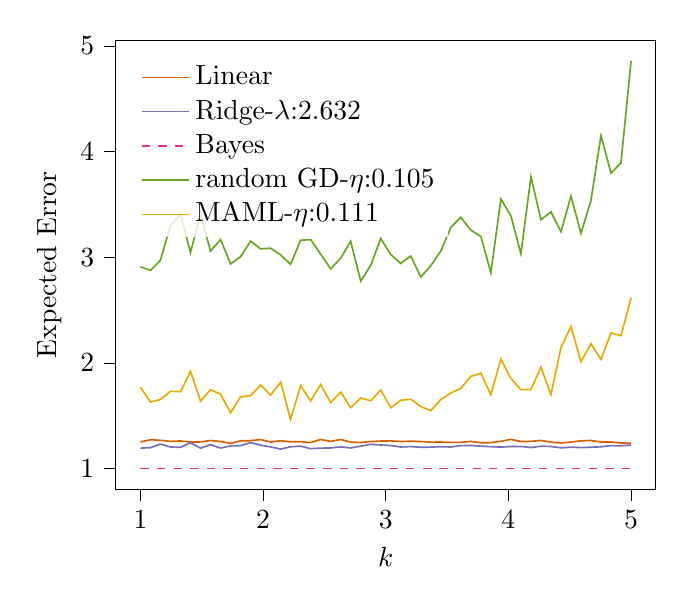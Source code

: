 % This file was created with tikzplotlib v0.10.1.
\begin{tikzpicture}

\definecolor{chocolate217952}{RGB}{217,95,2}
\definecolor{darkcyan27158119}{RGB}{27,158,119}
\definecolor{darkgoldenrod16611829}{RGB}{166,118,29}
\definecolor{darkgray176}{RGB}{176,176,176}
\definecolor{deeppink23141138}{RGB}{231,41,138}
\definecolor{lightslategray117112179}{RGB}{117,112,179}
\definecolor{olivedrab10216630}{RGB}{102,166,30}
\definecolor{orange2301712}{RGB}{230,171,2}

\begin{axis}[
legend cell align={left},
legend style={
  fill opacity=0.8,
  draw opacity=1,
  text opacity=1,
  at={(0.03,0.97)},
  anchor=north west,
  draw=none
},
tick align=outside,
tick pos=left,
x grid style={darkgray176},
xlabel={\(\displaystyle k\)},
xmin=0.8, xmax=5.2,
xtick style={color=black},
y grid style={darkgray176},
ylabel={Expected Error},
ymin=0.807, ymax=5.048,
ytick style={color=black}
]
\addplot [semithick, chocolate217952]
table {%
1 1.253
1.082 1.274
1.163 1.268
1.245 1.258
1.327 1.262
1.408 1.252
1.49 1.253
1.571 1.266
1.653 1.257
1.735 1.239
1.816 1.263
1.898 1.265
1.98 1.275
2.061 1.252
2.143 1.264
2.224 1.254
2.306 1.255
2.388 1.247
2.469 1.276
2.551 1.258
2.633 1.276
2.714 1.251
2.796 1.248
2.878 1.256
2.959 1.261
3.041 1.263
3.122 1.256
3.204 1.26
3.286 1.257
3.367 1.251
3.449 1.252
3.531 1.249
3.612 1.249
3.694 1.258
3.776 1.245
3.857 1.246
3.939 1.259
4.02 1.277
4.102 1.257
4.184 1.258
4.265 1.267
4.347 1.251
4.429 1.243
4.51 1.252
4.592 1.263
4.673 1.267
4.755 1.252
4.837 1.252
4.918 1.243
5 1.241
};
\addlegendentry{Linear}
\addplot [semithick, lightslategray117112179]
table {%
1 1.194
1.082 1.199
1.163 1.232
1.245 1.205
1.327 1.202
1.408 1.245
1.49 1.194
1.571 1.227
1.653 1.195
1.735 1.215
1.816 1.218
1.898 1.246
1.98 1.222
2.061 1.206
2.143 1.185
2.224 1.207
2.306 1.213
2.388 1.189
2.469 1.194
2.551 1.196
2.633 1.206
2.714 1.196
2.796 1.213
2.878 1.23
2.959 1.224
3.041 1.219
3.122 1.205
3.204 1.209
3.286 1.202
3.367 1.204
3.449 1.208
3.531 1.205
3.612 1.218
3.694 1.219
3.776 1.213
3.857 1.208
3.939 1.204
4.02 1.21
4.102 1.21
4.184 1.2
4.265 1.212
4.347 1.21
4.429 1.197
4.51 1.204
4.592 1.199
4.673 1.203
4.755 1.207
4.837 1.218
4.918 1.216
5 1.224
};
\addlegendentry{Ridge-$\lambda$:2.632}
\addplot [semithick, deeppink23141138, dashed]
table {%
1 1.0
1.082 1.0
1.163 1.0
1.245 1.0
1.327 1.0
1.408 1.0
1.49 1.0
1.571 1.0
1.653 1.0
1.735 1.0
1.816 1.0
1.898 1.0
1.98 1.0
2.061 1.0
2.143 1.0
2.224 1.0
2.306 1.0
2.388 1.0
2.469 1.0
2.551 1.0
2.633 1.0
2.714 1.0
2.796 1.0
2.878 1.0
2.959 1.0
3.041 1.0
3.122 1.0
3.204 1.0
3.286 1.0
3.367 1.0
3.449 1.0
3.531 1.0
3.612 1.0
3.694 1.0
3.776 1.0
3.857 1.0
3.939 1.0
4.02 1.0
4.102 1.0
4.184 1.0
4.265 1.0
4.347 1.0
4.429 1.0
4.51 1.0
4.592 1.0
4.673 1.0
4.755 1.0
4.837 1.0
4.918 1.0
5 1.0
};
\addlegendentry{Bayes}
\addplot [semithick, olivedrab10216630]
table {%
1 2.909
1.082 2.876
1.163 2.972
1.245 3.3
1.327 3.407
1.408 3.045
1.49 3.41
1.571 3.058
1.653 3.167
1.735 2.937
1.816 3.005
1.898 3.152
1.98 3.079
2.061 3.086
2.143 3.022
2.224 2.933
2.306 3.161
2.388 3.167
2.469 3.03
2.551 2.89
2.633 2.992
2.714 3.151
2.796 2.774
2.878 2.924
2.959 3.177
3.041 3.026
3.122 2.941
3.204 3.012
3.286 2.813
3.367 2.919
3.449 3.059
3.531 3.283
3.612 3.378
3.694 3.257
3.776 3.196
3.857 2.854
3.939 3.55
4.02 3.393
4.102 3.033
4.184 3.76
4.265 3.356
4.347 3.428
4.429 3.241
4.51 3.578
4.592 3.226
4.673 3.537
4.755 4.151
4.837 3.796
4.918 3.894
5 4.855
};
\addlegendentry{random GD-$\eta$:0.105}
\addplot [semithick, orange2301712]
table {%
1 1.77
1.082 1.63
1.163 1.654
1.245 1.732
1.327 1.728
1.408 1.92
1.49 1.639
1.571 1.746
1.653 1.705
1.735 1.528
1.816 1.678
1.898 1.691
1.98 1.792
2.061 1.696
2.143 1.818
2.224 1.465
2.306 1.786
2.388 1.64
2.469 1.797
2.551 1.625
2.633 1.725
2.714 1.577
2.796 1.667
2.878 1.643
2.959 1.744
3.041 1.576
3.122 1.647
3.204 1.657
3.286 1.587
3.367 1.549
3.449 1.654
3.531 1.715
3.612 1.76
3.694 1.873
3.776 1.903
3.857 1.699
3.939 2.036
4.02 1.855
4.102 1.747
4.184 1.749
4.265 1.96
4.347 1.701
4.429 2.147
4.51 2.345
4.592 2.011
4.673 2.182
4.755 2.033
4.837 2.285
4.918 2.258
5 2.614
};
\addlegendentry{MAML-$\eta$:0.111}

\end{axis}

\end{tikzpicture}
